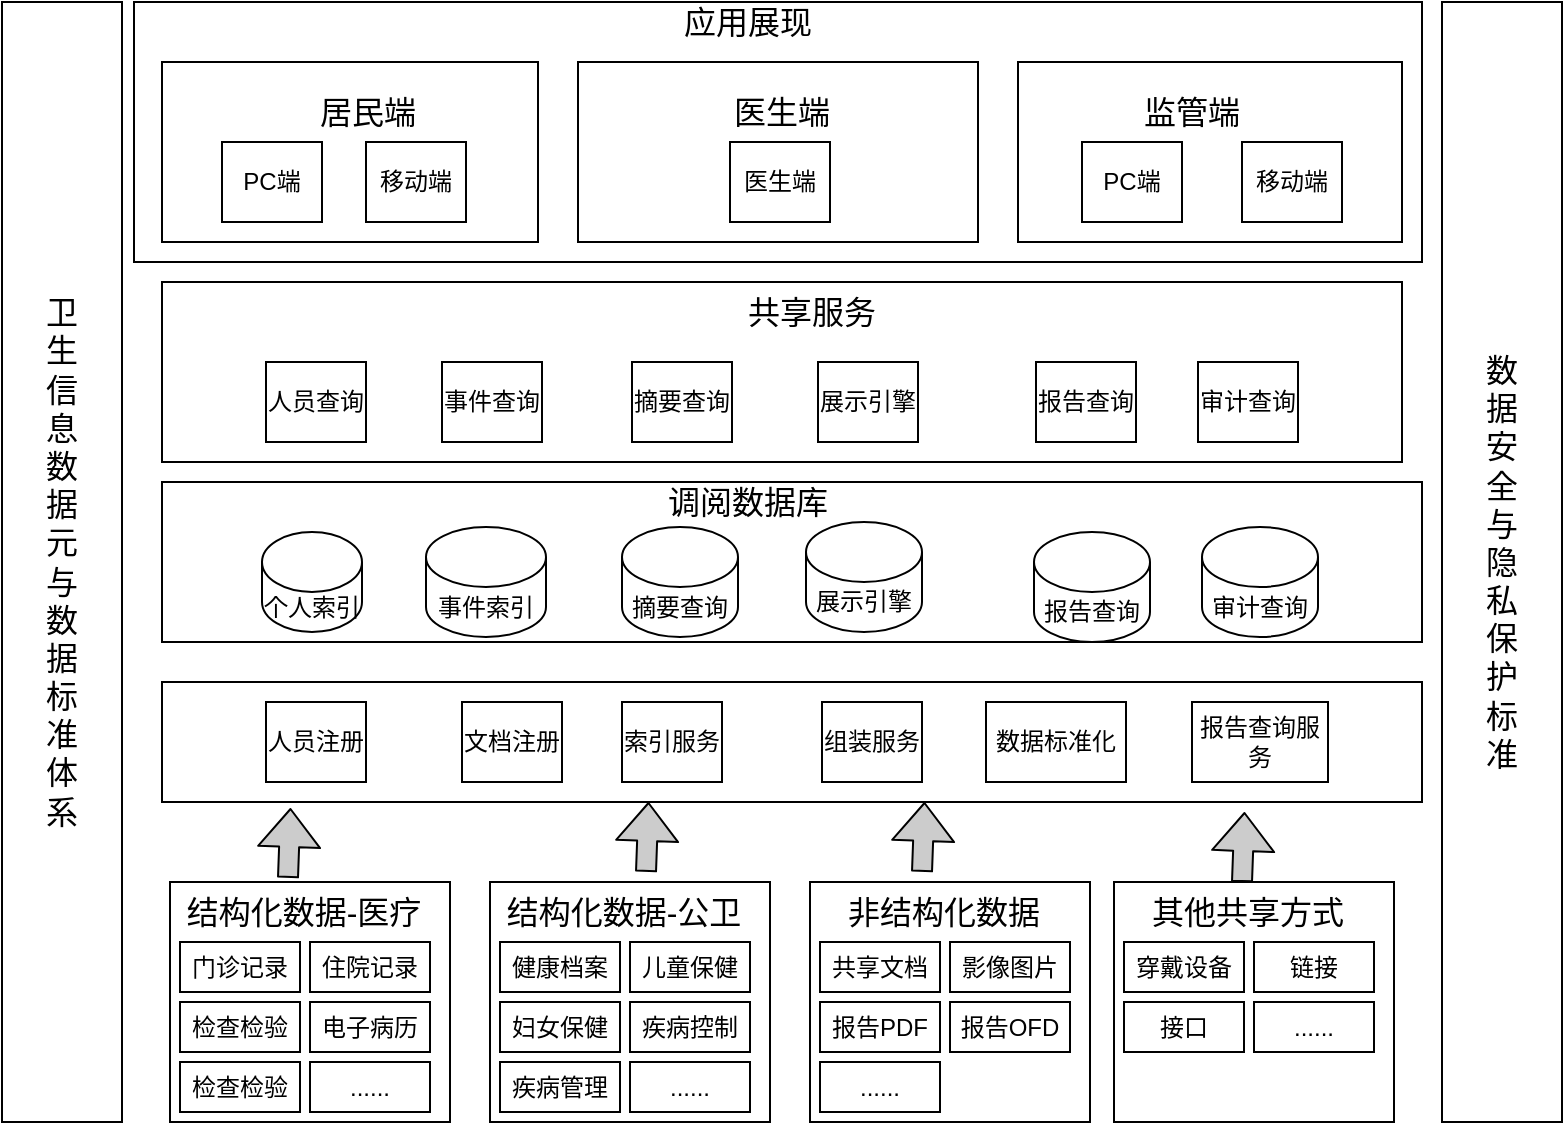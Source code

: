 <mxfile version="14.6.10" type="github">
  <diagram id="cCekQ415Pg1JoXyos1Rl" name="第 1 页">
    <mxGraphModel dx="1422" dy="772" grid="1" gridSize="10" guides="1" tooltips="1" connect="1" arrows="1" fold="1" page="1" pageScale="1" pageWidth="827" pageHeight="1169" math="0" shadow="0">
      <root>
        <mxCell id="0" />
        <mxCell id="1" parent="0" />
        <mxCell id="pOvYfX3GyNNsW5DPszu--1" value="&lt;font style=&quot;font-size: 16px&quot;&gt;卫&lt;br&gt;生&lt;br&gt;信&lt;br&gt;息&lt;br&gt;数&lt;br&gt;据&lt;br&gt;元&lt;br&gt;与&lt;br&gt;数&lt;br&gt;据&lt;br&gt;标&lt;br&gt;准&lt;br&gt;体&lt;br&gt;系&lt;/font&gt;" style="rounded=0;whiteSpace=wrap;html=1;" parent="1" vertex="1">
          <mxGeometry x="90" y="50" width="60" height="560" as="geometry" />
        </mxCell>
        <mxCell id="pOvYfX3GyNNsW5DPszu--2" value="&lt;font style=&quot;font-size: 16px&quot;&gt;数&lt;br&gt;据&lt;br&gt;安&lt;br&gt;全&lt;br&gt;与&lt;br&gt;隐&lt;br&gt;私&lt;br&gt;保&lt;br&gt;护&lt;br&gt;标&lt;br&gt;准&lt;/font&gt;" style="rounded=0;whiteSpace=wrap;html=1;" parent="1" vertex="1">
          <mxGeometry x="810" y="50" width="60" height="560" as="geometry" />
        </mxCell>
        <mxCell id="pOvYfX3GyNNsW5DPszu--3" value="" style="rounded=0;whiteSpace=wrap;html=1;" parent="1" vertex="1">
          <mxGeometry x="156" y="50" width="644" height="130" as="geometry" />
        </mxCell>
        <mxCell id="pOvYfX3GyNNsW5DPszu--4" value="" style="rounded=0;whiteSpace=wrap;html=1;" parent="1" vertex="1">
          <mxGeometry x="170" y="80" width="188" height="90" as="geometry" />
        </mxCell>
        <mxCell id="pOvYfX3GyNNsW5DPszu--5" value="PC端" style="rounded=0;whiteSpace=wrap;html=1;" parent="1" vertex="1">
          <mxGeometry x="200" y="120" width="50" height="40" as="geometry" />
        </mxCell>
        <mxCell id="pOvYfX3GyNNsW5DPszu--6" value="移动端" style="rounded=0;whiteSpace=wrap;html=1;" parent="1" vertex="1">
          <mxGeometry x="272" y="120" width="50" height="40" as="geometry" />
        </mxCell>
        <mxCell id="pOvYfX3GyNNsW5DPszu--7" value="居民端" style="text;html=1;strokeColor=none;fillColor=none;align=center;verticalAlign=middle;whiteSpace=wrap;rounded=0;fontSize=16;" parent="1" vertex="1">
          <mxGeometry x="228" y="90" width="90" height="30" as="geometry" />
        </mxCell>
        <mxCell id="pOvYfX3GyNNsW5DPszu--9" value="" style="rounded=0;whiteSpace=wrap;html=1;" parent="1" vertex="1">
          <mxGeometry x="378" y="80" width="200" height="90" as="geometry" />
        </mxCell>
        <mxCell id="pOvYfX3GyNNsW5DPszu--10" value="应用展现" style="text;html=1;strokeColor=none;fillColor=none;align=center;verticalAlign=middle;whiteSpace=wrap;rounded=0;fontSize=16;" parent="1" vertex="1">
          <mxGeometry x="420" y="50" width="86" height="20" as="geometry" />
        </mxCell>
        <mxCell id="pOvYfX3GyNNsW5DPszu--11" value="医生端" style="text;html=1;strokeColor=none;fillColor=none;align=center;verticalAlign=middle;whiteSpace=wrap;rounded=0;fontSize=16;" parent="1" vertex="1">
          <mxGeometry x="435" y="90" width="90" height="30" as="geometry" />
        </mxCell>
        <mxCell id="pOvYfX3GyNNsW5DPszu--12" value="医生端" style="rounded=0;whiteSpace=wrap;html=1;" parent="1" vertex="1">
          <mxGeometry x="454" y="120" width="50" height="40" as="geometry" />
        </mxCell>
        <mxCell id="pOvYfX3GyNNsW5DPszu--16" value="" style="rounded=0;whiteSpace=wrap;html=1;" parent="1" vertex="1">
          <mxGeometry x="598" y="80" width="192" height="90" as="geometry" />
        </mxCell>
        <mxCell id="pOvYfX3GyNNsW5DPszu--17" value="监管端" style="text;html=1;strokeColor=none;fillColor=none;align=center;verticalAlign=middle;whiteSpace=wrap;rounded=0;fontSize=16;" parent="1" vertex="1">
          <mxGeometry x="640" y="90" width="90" height="30" as="geometry" />
        </mxCell>
        <mxCell id="pOvYfX3GyNNsW5DPszu--18" value="PC端" style="rounded=0;whiteSpace=wrap;html=1;" parent="1" vertex="1">
          <mxGeometry x="630" y="120" width="50" height="40" as="geometry" />
        </mxCell>
        <mxCell id="pOvYfX3GyNNsW5DPszu--19" value="移动端" style="rounded=0;whiteSpace=wrap;html=1;" parent="1" vertex="1">
          <mxGeometry x="710" y="120" width="50" height="40" as="geometry" />
        </mxCell>
        <mxCell id="pOvYfX3GyNNsW5DPszu--20" value="" style="rounded=0;whiteSpace=wrap;html=1;fontSize=16;" parent="1" vertex="1">
          <mxGeometry x="170" y="190" width="620" height="90" as="geometry" />
        </mxCell>
        <mxCell id="pOvYfX3GyNNsW5DPszu--21" value="人员查询" style="rounded=0;whiteSpace=wrap;html=1;" parent="1" vertex="1">
          <mxGeometry x="222" y="230" width="50" height="40" as="geometry" />
        </mxCell>
        <mxCell id="pOvYfX3GyNNsW5DPszu--22" value="事件查询" style="rounded=0;whiteSpace=wrap;html=1;" parent="1" vertex="1">
          <mxGeometry x="310" y="230" width="50" height="40" as="geometry" />
        </mxCell>
        <mxCell id="pOvYfX3GyNNsW5DPszu--23" value="摘要查询" style="rounded=0;whiteSpace=wrap;html=1;" parent="1" vertex="1">
          <mxGeometry x="405" y="230" width="50" height="40" as="geometry" />
        </mxCell>
        <mxCell id="pOvYfX3GyNNsW5DPszu--24" value="展示引擎" style="rounded=0;whiteSpace=wrap;html=1;" parent="1" vertex="1">
          <mxGeometry x="498" y="230" width="50" height="40" as="geometry" />
        </mxCell>
        <mxCell id="pOvYfX3GyNNsW5DPszu--25" value="报告查询" style="rounded=0;whiteSpace=wrap;html=1;" parent="1" vertex="1">
          <mxGeometry x="607" y="230" width="50" height="40" as="geometry" />
        </mxCell>
        <mxCell id="pOvYfX3GyNNsW5DPszu--26" value="审计查询" style="rounded=0;whiteSpace=wrap;html=1;" parent="1" vertex="1">
          <mxGeometry x="688" y="230" width="50" height="40" as="geometry" />
        </mxCell>
        <mxCell id="pOvYfX3GyNNsW5DPszu--35" value="" style="rounded=0;whiteSpace=wrap;html=1;fontSize=16;" parent="1" vertex="1">
          <mxGeometry x="170" y="290" width="630" height="80" as="geometry" />
        </mxCell>
        <mxCell id="pOvYfX3GyNNsW5DPszu--36" value="个人索引" style="shape=cylinder3;whiteSpace=wrap;html=1;boundedLbl=1;backgroundOutline=1;size=15;fontSize=12;" parent="1" vertex="1">
          <mxGeometry x="220" y="315" width="50" height="50" as="geometry" />
        </mxCell>
        <mxCell id="pOvYfX3GyNNsW5DPszu--37" value="事件索引" style="shape=cylinder3;whiteSpace=wrap;html=1;boundedLbl=1;backgroundOutline=1;size=15;fontSize=12;" parent="1" vertex="1">
          <mxGeometry x="302" y="312.5" width="60" height="55" as="geometry" />
        </mxCell>
        <mxCell id="pOvYfX3GyNNsW5DPszu--38" value="摘要查询" style="shape=cylinder3;whiteSpace=wrap;html=1;boundedLbl=1;backgroundOutline=1;size=15;fontSize=12;" parent="1" vertex="1">
          <mxGeometry x="400" y="312.5" width="58" height="55" as="geometry" />
        </mxCell>
        <mxCell id="pOvYfX3GyNNsW5DPszu--39" value="展示引擎" style="shape=cylinder3;whiteSpace=wrap;html=1;boundedLbl=1;backgroundOutline=1;size=15;fontSize=12;" parent="1" vertex="1">
          <mxGeometry x="492" y="310" width="58" height="55" as="geometry" />
        </mxCell>
        <mxCell id="pOvYfX3GyNNsW5DPszu--40" value="报告查询" style="shape=cylinder3;whiteSpace=wrap;html=1;boundedLbl=1;backgroundOutline=1;size=15;fontSize=12;" parent="1" vertex="1">
          <mxGeometry x="606" y="315" width="58" height="55" as="geometry" />
        </mxCell>
        <mxCell id="pOvYfX3GyNNsW5DPszu--41" value="审计查询" style="shape=cylinder3;whiteSpace=wrap;html=1;boundedLbl=1;backgroundOutline=1;size=15;fontSize=12;" parent="1" vertex="1">
          <mxGeometry x="690" y="312.5" width="58" height="55" as="geometry" />
        </mxCell>
        <mxCell id="pOvYfX3GyNNsW5DPszu--42" value="" style="rounded=0;whiteSpace=wrap;html=1;fontSize=16;" parent="1" vertex="1">
          <mxGeometry x="170" y="390" width="630" height="60" as="geometry" />
        </mxCell>
        <mxCell id="pOvYfX3GyNNsW5DPszu--43" value="人员注册" style="rounded=0;whiteSpace=wrap;html=1;" parent="1" vertex="1">
          <mxGeometry x="222" y="400" width="50" height="40" as="geometry" />
        </mxCell>
        <mxCell id="pOvYfX3GyNNsW5DPszu--44" value="文档注册" style="rounded=0;whiteSpace=wrap;html=1;" parent="1" vertex="1">
          <mxGeometry x="320" y="400" width="50" height="40" as="geometry" />
        </mxCell>
        <mxCell id="pOvYfX3GyNNsW5DPszu--45" value="索引服务" style="rounded=0;whiteSpace=wrap;html=1;" parent="1" vertex="1">
          <mxGeometry x="400" y="400" width="50" height="40" as="geometry" />
        </mxCell>
        <mxCell id="pOvYfX3GyNNsW5DPszu--46" value="组装服务" style="rounded=0;whiteSpace=wrap;html=1;" parent="1" vertex="1">
          <mxGeometry x="500" y="400" width="50" height="40" as="geometry" />
        </mxCell>
        <mxCell id="pOvYfX3GyNNsW5DPszu--47" value="数据标准化" style="rounded=0;whiteSpace=wrap;html=1;" parent="1" vertex="1">
          <mxGeometry x="582" y="400" width="70" height="40" as="geometry" />
        </mxCell>
        <mxCell id="pOvYfX3GyNNsW5DPszu--48" value="报告查询服务" style="rounded=0;whiteSpace=wrap;html=1;" parent="1" vertex="1">
          <mxGeometry x="685" y="400" width="68" height="40" as="geometry" />
        </mxCell>
        <mxCell id="pOvYfX3GyNNsW5DPszu--50" value="" style="rounded=0;whiteSpace=wrap;html=1;fontSize=12;" parent="1" vertex="1">
          <mxGeometry x="174" y="490" width="140" height="120" as="geometry" />
        </mxCell>
        <mxCell id="pOvYfX3GyNNsW5DPszu--51" value="结构化数据-医疗" style="text;html=1;strokeColor=none;fillColor=none;align=center;verticalAlign=middle;whiteSpace=wrap;rounded=0;fontSize=16;" parent="1" vertex="1">
          <mxGeometry x="178" y="490" width="126" height="30" as="geometry" />
        </mxCell>
        <mxCell id="pOvYfX3GyNNsW5DPszu--52" value="门诊记录" style="rounded=0;whiteSpace=wrap;html=1;fontSize=12;" parent="1" vertex="1">
          <mxGeometry x="179" y="520" width="60" height="25" as="geometry" />
        </mxCell>
        <mxCell id="pOvYfX3GyNNsW5DPszu--53" value="住院记录" style="rounded=0;whiteSpace=wrap;html=1;fontSize=12;" parent="1" vertex="1">
          <mxGeometry x="244" y="520" width="60" height="25" as="geometry" />
        </mxCell>
        <mxCell id="pOvYfX3GyNNsW5DPszu--54" value="检查检验" style="rounded=0;whiteSpace=wrap;html=1;fontSize=12;" parent="1" vertex="1">
          <mxGeometry x="179" y="550" width="60" height="25" as="geometry" />
        </mxCell>
        <mxCell id="pOvYfX3GyNNsW5DPszu--55" value="电子病历" style="rounded=0;whiteSpace=wrap;html=1;fontSize=12;" parent="1" vertex="1">
          <mxGeometry x="244" y="550" width="60" height="25" as="geometry" />
        </mxCell>
        <mxCell id="pOvYfX3GyNNsW5DPszu--56" value="检查检验" style="rounded=0;whiteSpace=wrap;html=1;fontSize=12;" parent="1" vertex="1">
          <mxGeometry x="179" y="580" width="60" height="25" as="geometry" />
        </mxCell>
        <mxCell id="pOvYfX3GyNNsW5DPszu--57" value="......" style="rounded=0;whiteSpace=wrap;html=1;fontSize=12;" parent="1" vertex="1">
          <mxGeometry x="244" y="580" width="60" height="25" as="geometry" />
        </mxCell>
        <mxCell id="pOvYfX3GyNNsW5DPszu--58" value="" style="rounded=0;whiteSpace=wrap;html=1;fontSize=12;" parent="1" vertex="1">
          <mxGeometry x="334" y="490" width="140" height="120" as="geometry" />
        </mxCell>
        <mxCell id="pOvYfX3GyNNsW5DPszu--59" value="结构化数据-公卫" style="text;html=1;strokeColor=none;fillColor=none;align=center;verticalAlign=middle;whiteSpace=wrap;rounded=0;fontSize=16;" parent="1" vertex="1">
          <mxGeometry x="338" y="490" width="126" height="30" as="geometry" />
        </mxCell>
        <mxCell id="pOvYfX3GyNNsW5DPszu--60" value="健康档案" style="rounded=0;whiteSpace=wrap;html=1;fontSize=12;" parent="1" vertex="1">
          <mxGeometry x="339" y="520" width="60" height="25" as="geometry" />
        </mxCell>
        <mxCell id="pOvYfX3GyNNsW5DPszu--61" value="儿童保健" style="rounded=0;whiteSpace=wrap;html=1;fontSize=12;" parent="1" vertex="1">
          <mxGeometry x="404" y="520" width="60" height="25" as="geometry" />
        </mxCell>
        <mxCell id="pOvYfX3GyNNsW5DPszu--62" value="妇女保健" style="rounded=0;whiteSpace=wrap;html=1;fontSize=12;" parent="1" vertex="1">
          <mxGeometry x="339" y="550" width="60" height="25" as="geometry" />
        </mxCell>
        <mxCell id="pOvYfX3GyNNsW5DPszu--63" value="疾病控制" style="rounded=0;whiteSpace=wrap;html=1;fontSize=12;" parent="1" vertex="1">
          <mxGeometry x="404" y="550" width="60" height="25" as="geometry" />
        </mxCell>
        <mxCell id="pOvYfX3GyNNsW5DPszu--64" value="疾病管理" style="rounded=0;whiteSpace=wrap;html=1;fontSize=12;" parent="1" vertex="1">
          <mxGeometry x="339" y="580" width="60" height="25" as="geometry" />
        </mxCell>
        <mxCell id="pOvYfX3GyNNsW5DPszu--65" value="......" style="rounded=0;whiteSpace=wrap;html=1;fontSize=12;" parent="1" vertex="1">
          <mxGeometry x="404" y="580" width="60" height="25" as="geometry" />
        </mxCell>
        <mxCell id="pOvYfX3GyNNsW5DPszu--66" value="" style="rounded=0;whiteSpace=wrap;html=1;fontSize=12;" parent="1" vertex="1">
          <mxGeometry x="494" y="490" width="140" height="120" as="geometry" />
        </mxCell>
        <mxCell id="pOvYfX3GyNNsW5DPszu--67" value="非结构化数据" style="text;html=1;strokeColor=none;fillColor=none;align=center;verticalAlign=middle;whiteSpace=wrap;rounded=0;fontSize=16;" parent="1" vertex="1">
          <mxGeometry x="498" y="490" width="126" height="30" as="geometry" />
        </mxCell>
        <mxCell id="pOvYfX3GyNNsW5DPszu--68" value="共享文档" style="rounded=0;whiteSpace=wrap;html=1;fontSize=12;" parent="1" vertex="1">
          <mxGeometry x="499" y="520" width="60" height="25" as="geometry" />
        </mxCell>
        <mxCell id="pOvYfX3GyNNsW5DPszu--69" value="影像图片" style="rounded=0;whiteSpace=wrap;html=1;fontSize=12;" parent="1" vertex="1">
          <mxGeometry x="564" y="520" width="60" height="25" as="geometry" />
        </mxCell>
        <mxCell id="pOvYfX3GyNNsW5DPszu--70" value="报告PDF" style="rounded=0;whiteSpace=wrap;html=1;fontSize=12;" parent="1" vertex="1">
          <mxGeometry x="499" y="550" width="60" height="25" as="geometry" />
        </mxCell>
        <mxCell id="pOvYfX3GyNNsW5DPszu--71" value="报告OFD" style="rounded=0;whiteSpace=wrap;html=1;fontSize=12;" parent="1" vertex="1">
          <mxGeometry x="564" y="550" width="60" height="25" as="geometry" />
        </mxCell>
        <mxCell id="pOvYfX3GyNNsW5DPszu--72" value="......" style="rounded=0;whiteSpace=wrap;html=1;fontSize=12;" parent="1" vertex="1">
          <mxGeometry x="499" y="580" width="60" height="25" as="geometry" />
        </mxCell>
        <mxCell id="pOvYfX3GyNNsW5DPszu--74" value="" style="rounded=0;whiteSpace=wrap;html=1;fontSize=12;" parent="1" vertex="1">
          <mxGeometry x="646" y="490" width="140" height="120" as="geometry" />
        </mxCell>
        <mxCell id="pOvYfX3GyNNsW5DPszu--75" value="其他共享方式" style="text;html=1;strokeColor=none;fillColor=none;align=center;verticalAlign=middle;whiteSpace=wrap;rounded=0;fontSize=16;" parent="1" vertex="1">
          <mxGeometry x="650" y="490" width="126" height="30" as="geometry" />
        </mxCell>
        <mxCell id="pOvYfX3GyNNsW5DPszu--76" value="穿戴设备" style="rounded=0;whiteSpace=wrap;html=1;fontSize=12;" parent="1" vertex="1">
          <mxGeometry x="651" y="520" width="60" height="25" as="geometry" />
        </mxCell>
        <mxCell id="pOvYfX3GyNNsW5DPszu--77" value="链接" style="rounded=0;whiteSpace=wrap;html=1;fontSize=12;" parent="1" vertex="1">
          <mxGeometry x="716" y="520" width="60" height="25" as="geometry" />
        </mxCell>
        <mxCell id="pOvYfX3GyNNsW5DPszu--78" value="接口" style="rounded=0;whiteSpace=wrap;html=1;fontSize=12;" parent="1" vertex="1">
          <mxGeometry x="651" y="550" width="60" height="25" as="geometry" />
        </mxCell>
        <mxCell id="pOvYfX3GyNNsW5DPszu--81" value="......" style="rounded=0;whiteSpace=wrap;html=1;fontSize=12;" parent="1" vertex="1">
          <mxGeometry x="716" y="550" width="60" height="25" as="geometry" />
        </mxCell>
        <mxCell id="pOvYfX3GyNNsW5DPszu--82" value="共享服务" style="text;html=1;strokeColor=none;fillColor=none;align=center;verticalAlign=middle;whiteSpace=wrap;rounded=0;fontSize=16;" parent="1" vertex="1">
          <mxGeometry x="450" y="190" width="90" height="30" as="geometry" />
        </mxCell>
        <mxCell id="pOvYfX3GyNNsW5DPszu--83" value="调阅数据库" style="text;html=1;strokeColor=none;fillColor=none;align=center;verticalAlign=middle;whiteSpace=wrap;rounded=0;fontSize=16;" parent="1" vertex="1">
          <mxGeometry x="418" y="285" width="90" height="30" as="geometry" />
        </mxCell>
        <mxCell id="pOvYfX3GyNNsW5DPszu--86" value="" style="shape=flexArrow;endArrow=classic;html=1;fontSize=12;fillColor=#CCCCCC;exitX=0.365;exitY=-0.167;exitDx=0;exitDy=0;exitPerimeter=0;entryX=0.102;entryY=1.05;entryDx=0;entryDy=0;entryPerimeter=0;" parent="1" target="pOvYfX3GyNNsW5DPszu--42" edge="1">
          <mxGeometry width="50" height="50" relative="1" as="geometry">
            <mxPoint x="232.99" y="487.99" as="sourcePoint" />
            <mxPoint x="240" y="460" as="targetPoint" />
          </mxGeometry>
        </mxCell>
        <mxCell id="pOvYfX3GyNNsW5DPszu--89" value="" style="shape=flexArrow;endArrow=classic;html=1;fontSize=12;fillColor=#CCCCCC;exitX=0.365;exitY=-0.167;exitDx=0;exitDy=0;exitPerimeter=0;entryX=0.102;entryY=1.05;entryDx=0;entryDy=0;entryPerimeter=0;" parent="1" edge="1">
          <mxGeometry width="50" height="50" relative="1" as="geometry">
            <mxPoint x="412" y="484.99" as="sourcePoint" />
            <mxPoint x="413.27" y="450" as="targetPoint" />
          </mxGeometry>
        </mxCell>
        <mxCell id="pOvYfX3GyNNsW5DPszu--90" value="" style="shape=flexArrow;endArrow=classic;html=1;fontSize=12;fillColor=#CCCCCC;exitX=0.365;exitY=-0.167;exitDx=0;exitDy=0;exitPerimeter=0;entryX=0.102;entryY=1.05;entryDx=0;entryDy=0;entryPerimeter=0;" parent="1" edge="1">
          <mxGeometry width="50" height="50" relative="1" as="geometry">
            <mxPoint x="550" y="484.99" as="sourcePoint" />
            <mxPoint x="551.27" y="450" as="targetPoint" />
          </mxGeometry>
        </mxCell>
        <mxCell id="pOvYfX3GyNNsW5DPszu--91" value="" style="shape=flexArrow;endArrow=classic;html=1;fontSize=12;fillColor=#CCCCCC;exitX=0.365;exitY=-0.167;exitDx=0;exitDy=0;exitPerimeter=0;entryX=0.102;entryY=1.05;entryDx=0;entryDy=0;entryPerimeter=0;" parent="1" edge="1">
          <mxGeometry width="50" height="50" relative="1" as="geometry">
            <mxPoint x="710" y="490" as="sourcePoint" />
            <mxPoint x="711.27" y="455.01" as="targetPoint" />
          </mxGeometry>
        </mxCell>
      </root>
    </mxGraphModel>
  </diagram>
</mxfile>
